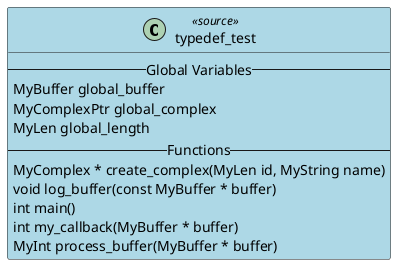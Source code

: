 @startuml typedef_test

class "typedef_test" as TYPEDEF_TEST <<source>> #LightBlue
{
    -- Global Variables --
    MyBuffer global_buffer
    MyComplexPtr global_complex
    MyLen global_length
    -- Functions --
    MyComplex * create_complex(MyLen id, MyString name)
    void log_buffer(const MyBuffer * buffer)
    int main()
    int my_callback(MyBuffer * buffer)
    MyInt process_buffer(MyBuffer * buffer)
}


' Include relationships

' Declaration relationships

' Uses relationships

@enduml